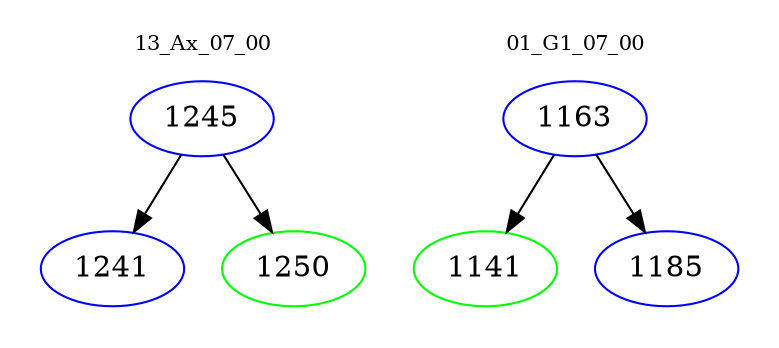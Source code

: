 digraph{
subgraph cluster_0 {
color = white
label = "13_Ax_07_00";
fontsize=10;
T0_1245 [label="1245", color="blue"]
T0_1245 -> T0_1241 [color="black"]
T0_1241 [label="1241", color="blue"]
T0_1245 -> T0_1250 [color="black"]
T0_1250 [label="1250", color="green"]
}
subgraph cluster_1 {
color = white
label = "01_G1_07_00";
fontsize=10;
T1_1163 [label="1163", color="blue"]
T1_1163 -> T1_1141 [color="black"]
T1_1141 [label="1141", color="green"]
T1_1163 -> T1_1185 [color="black"]
T1_1185 [label="1185", color="blue"]
}
}
